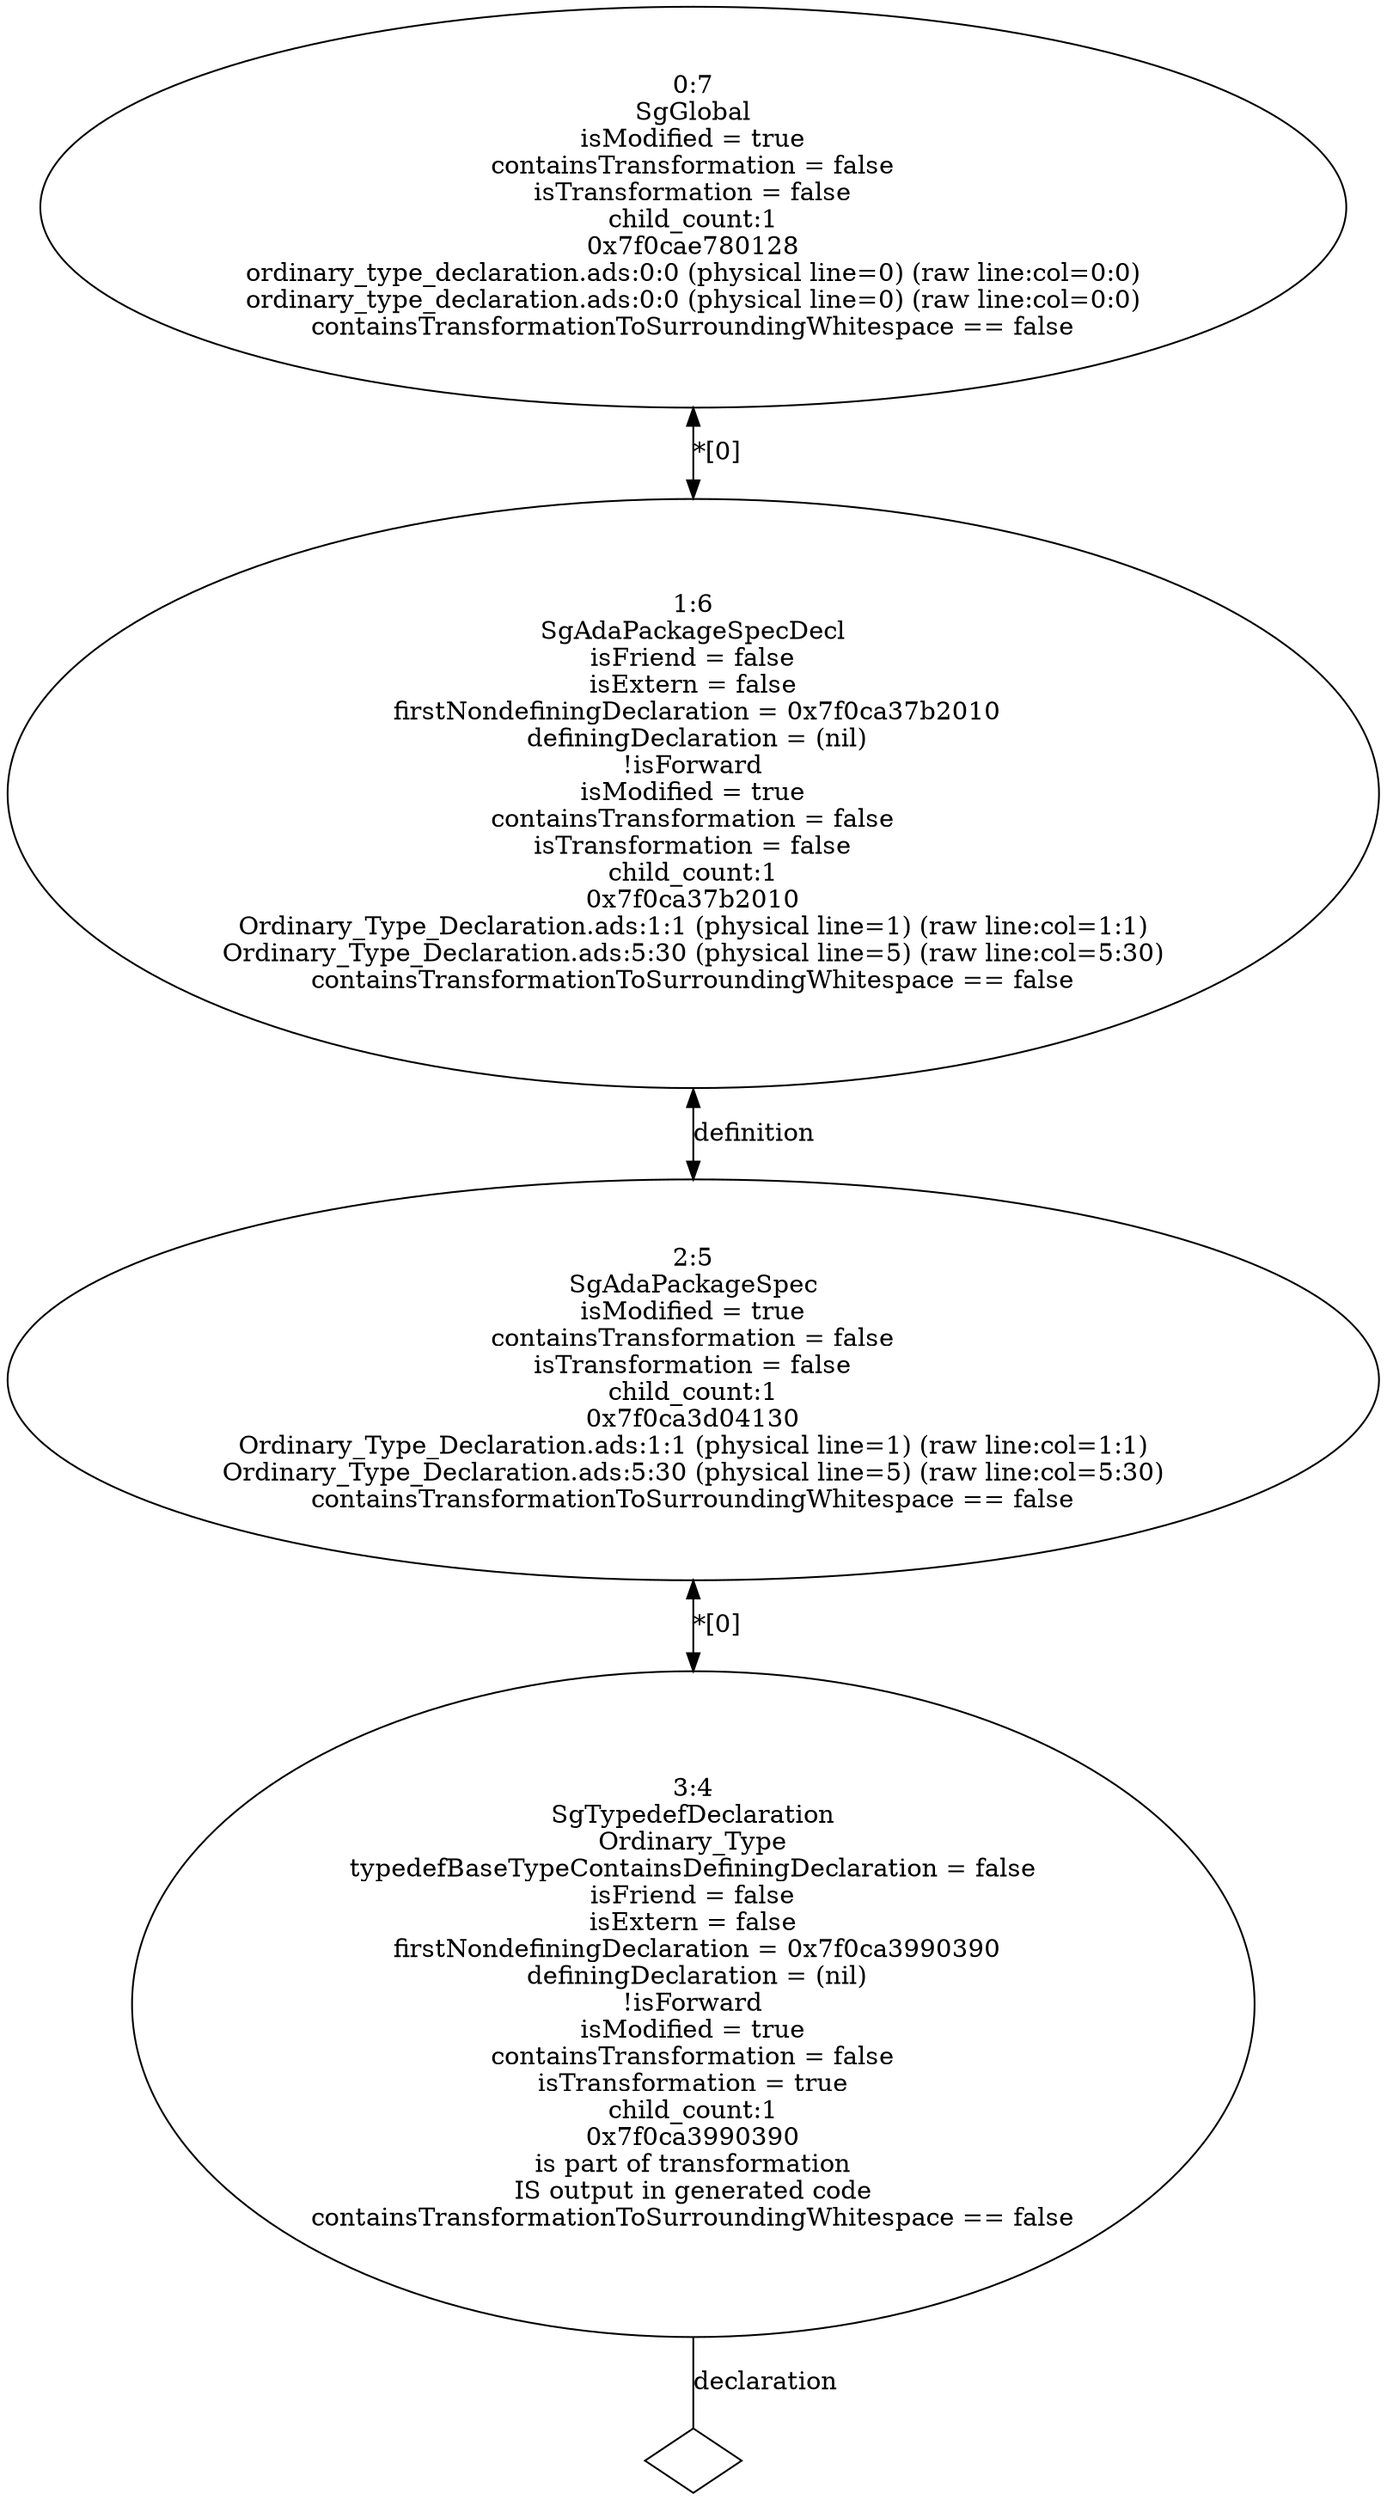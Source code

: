 digraph "G./ordinary_type_declaration_rose.dot" {
"0x7f0ca3990390"[label="3:4\nSgTypedefDeclaration\nOrdinary_Type\n typedefBaseTypeContainsDefiningDeclaration = false \n isFriend = false \n isExtern = false \n firstNondefiningDeclaration = 0x7f0ca3990390\n definingDeclaration = (nil)\n!isForward\nisModified = true\ncontainsTransformation = false\nisTransformation = true\nchild_count:1\n0x7f0ca3990390\nis part of transformation\nIS output in generated code\ncontainsTransformationToSurroundingWhitespace == false\n" ];
"0x7f0ca3990390" -> "0x7f0ca3990390__declaration__null"[label="declaration" dir=none ];
"0x7f0ca3990390__declaration__null"[label="" shape=diamond ];
"0x7f0ca3d04130"[label="2:5\nSgAdaPackageSpec\nisModified = true\ncontainsTransformation = false\nisTransformation = false\nchild_count:1\n0x7f0ca3d04130\nOrdinary_Type_Declaration.ads:1:1 (physical line=1) (raw line:col=1:1)\nOrdinary_Type_Declaration.ads:5:30 (physical line=5) (raw line:col=5:30)\ncontainsTransformationToSurroundingWhitespace == false\n" ];
"0x7f0ca3d04130" -> "0x7f0ca3990390"[label="*[0]" dir=both ];
"0x7f0ca37b2010"[label="1:6\nSgAdaPackageSpecDecl\n isFriend = false \n isExtern = false \n firstNondefiningDeclaration = 0x7f0ca37b2010\n definingDeclaration = (nil)\n!isForward\nisModified = true\ncontainsTransformation = false\nisTransformation = false\nchild_count:1\n0x7f0ca37b2010\nOrdinary_Type_Declaration.ads:1:1 (physical line=1) (raw line:col=1:1)\nOrdinary_Type_Declaration.ads:5:30 (physical line=5) (raw line:col=5:30)\ncontainsTransformationToSurroundingWhitespace == false\n" ];
"0x7f0ca37b2010" -> "0x7f0ca3d04130"[label="definition" dir=both ];
"0x7f0cae780128"[label="0:7\nSgGlobal\nisModified = true\ncontainsTransformation = false\nisTransformation = false\nchild_count:1\n0x7f0cae780128\nordinary_type_declaration.ads:0:0 (physical line=0) (raw line:col=0:0)\nordinary_type_declaration.ads:0:0 (physical line=0) (raw line:col=0:0)\ncontainsTransformationToSurroundingWhitespace == false\n" ];
"0x7f0cae780128" -> "0x7f0ca37b2010"[label="*[0]" dir=both ];
}
